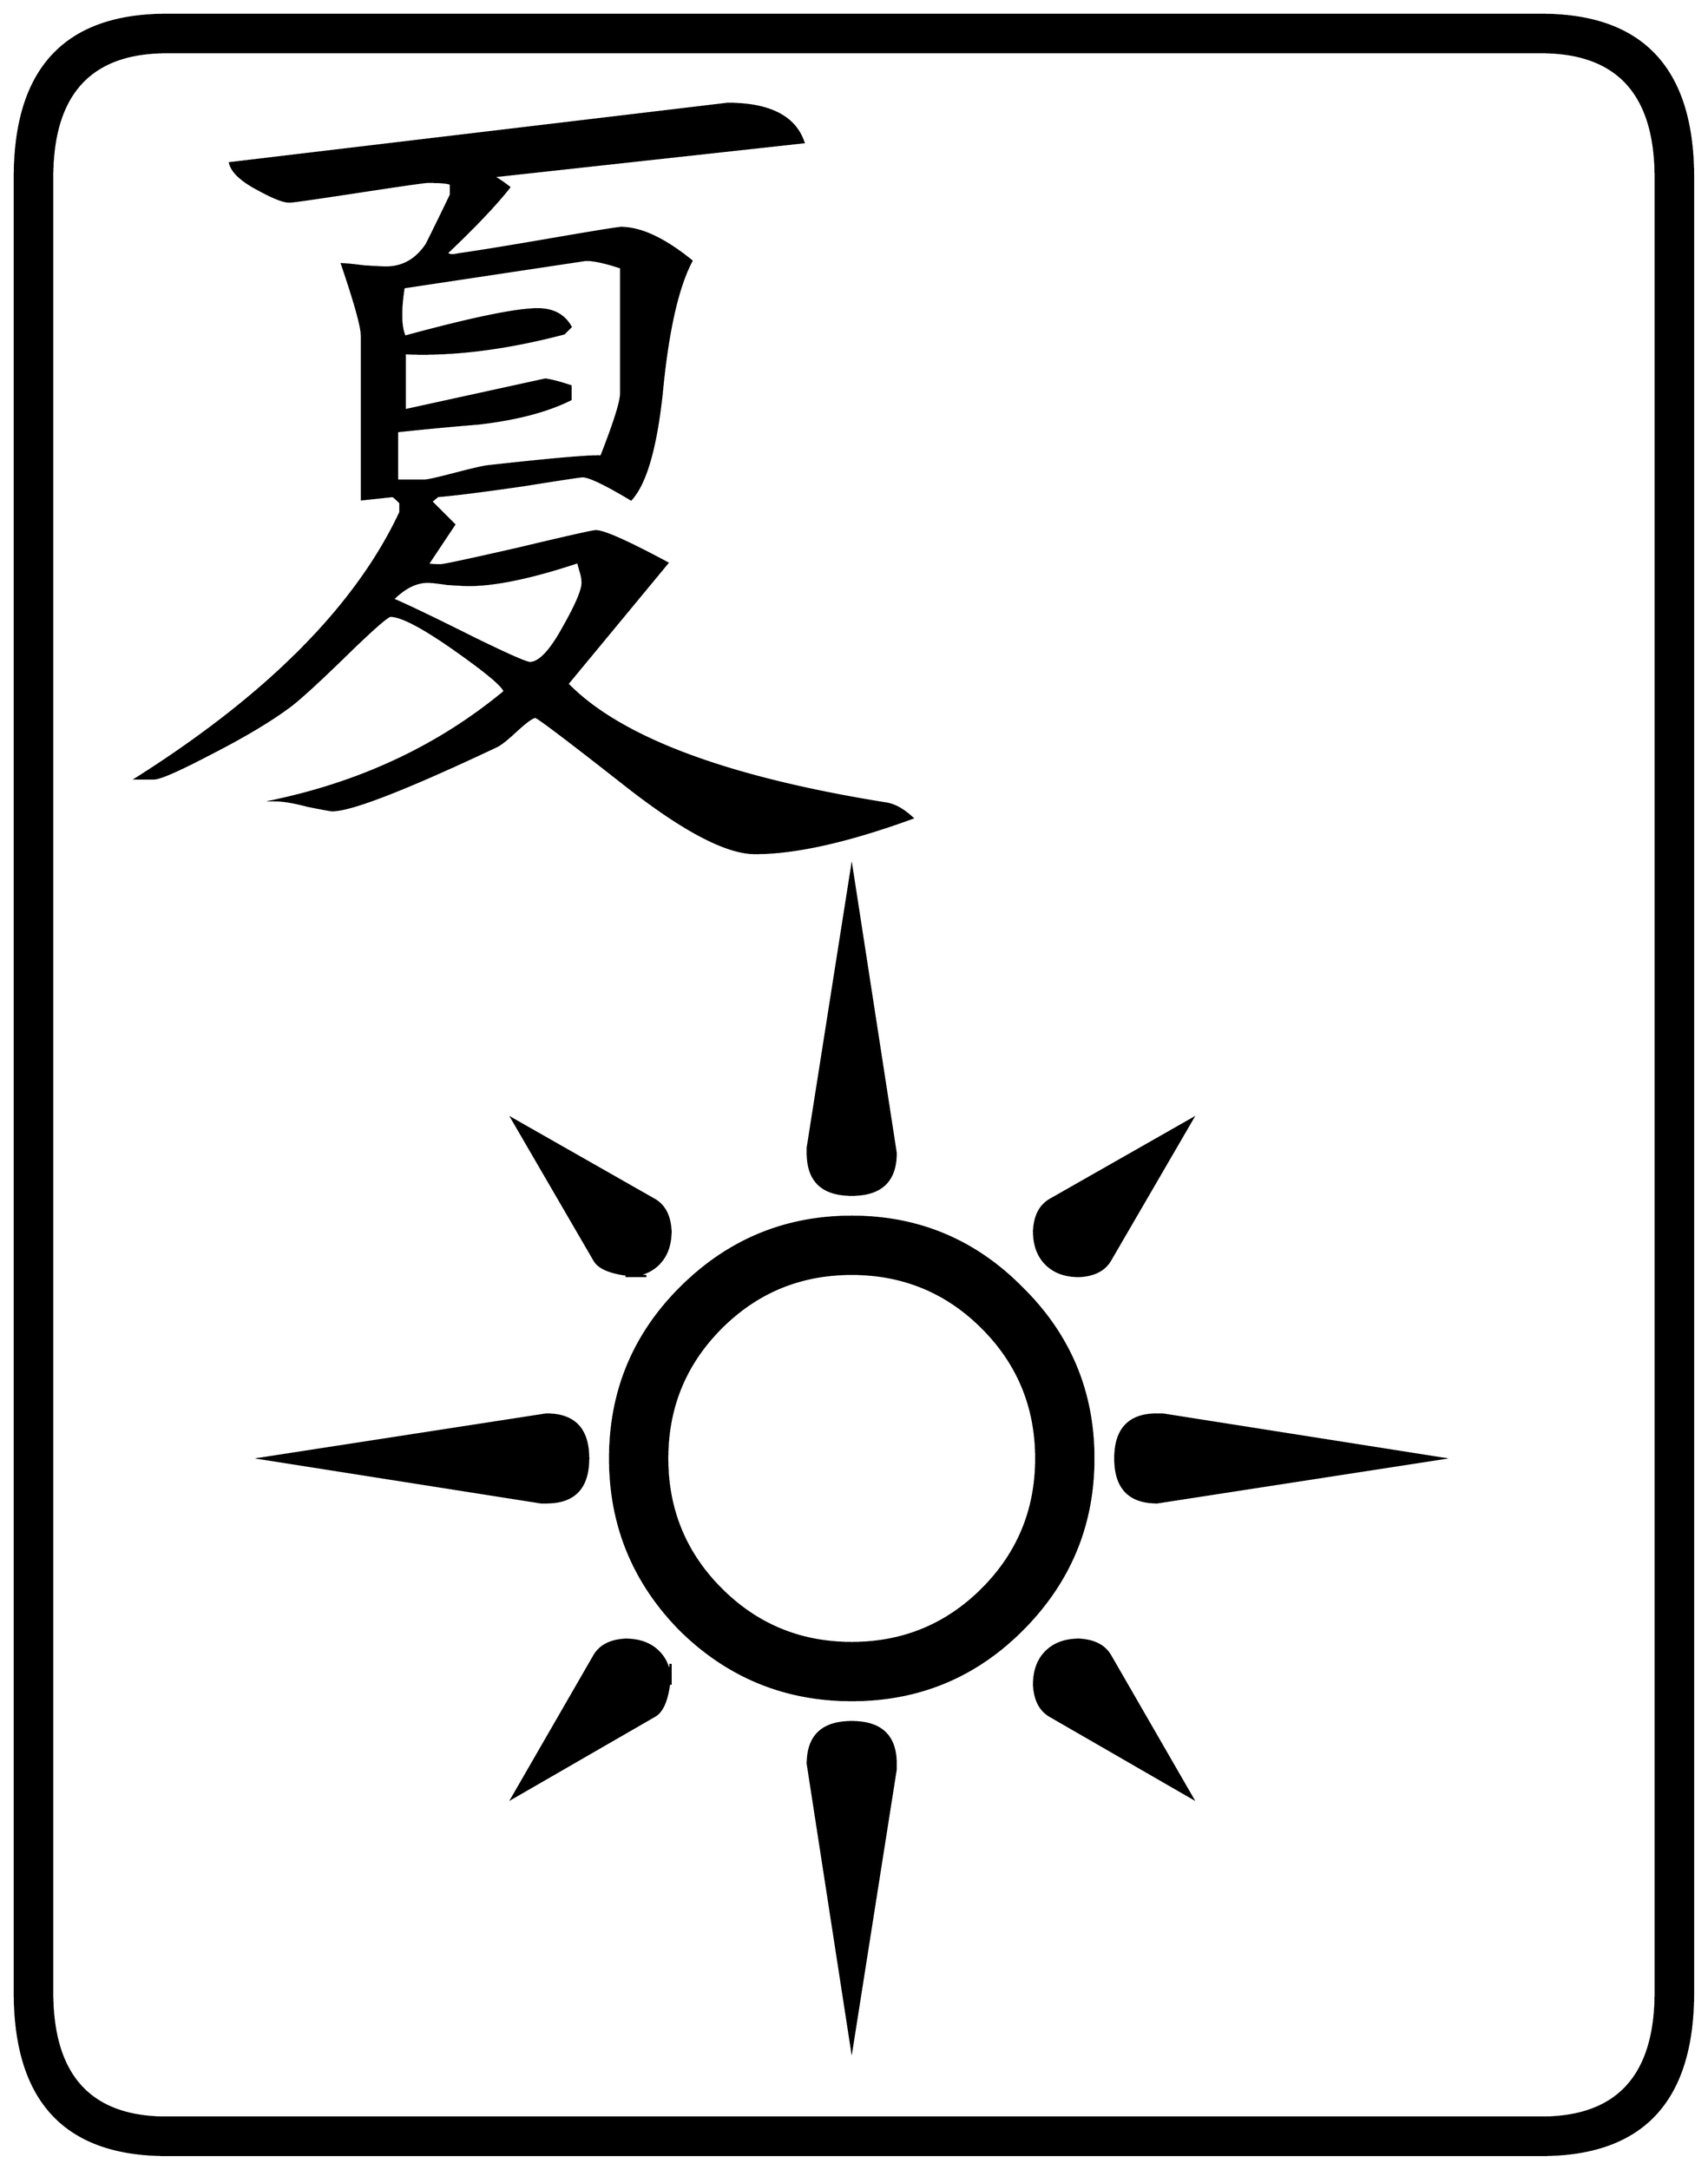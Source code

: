 


\begin{tikzpicture}[y=0.80pt, x=0.80pt, yscale=-1.0, xscale=1.0, inner sep=0pt, outer sep=0pt]
\begin{scope}[shift={(100.0,1706.0)},nonzero rule]
  \path[draw=.,fill=.,line width=1.600pt] (1578.0,244.0) .. controls
    (1578.0,342.667) and (1532.0,392.0) .. (1440.0,392.0) --
    (188.0,392.0) .. controls (96.0,392.0) and (50.0,342.667) ..
    (50.0,244.0) -- (50.0,-1408.0) .. controls (50.0,-1506.667)
    and (96.0,-1556.0) .. (188.0,-1556.0) -- (1440.0,-1556.0) ..
    controls (1532.0,-1556.0) and (1578.0,-1506.667) ..
    (1578.0,-1408.0) -- (1578.0,244.0) -- cycle(1544.0,244.0) --
    (1544.0,-1408.0) .. controls (1544.0,-1484.0) and
    (1509.333,-1522.0) .. (1440.0,-1522.0) -- (188.0,-1522.0) ..
    controls (118.667,-1522.0) and (84.0,-1484.0) ..
    (84.0,-1408.0) -- (84.0,244.0) .. controls (84.0,320.0) and
    (118.667,358.0) .. (188.0,358.0) -- (1440.0,358.0) .. controls
    (1509.333,358.0) and (1544.0,320.0) .. (1544.0,244.0) --
    cycle(867.0,-825.0) .. controls (808.333,-803.667) and
    (760.667,-793.0) .. (724.0,-793.0) .. controls (698.0,-793.0)
    and (658.667,-813.667) .. (606.0,-855.0) .. controls
    (553.333,-896.333) and (526.0,-917.0) .. (524.0,-917.0) ..
    controls (521.333,-917.0) and (515.333,-912.667) .. (506.0,-904.0)
    .. controls (497.333,-896.0) and (491.333,-891.333) ..
    (488.0,-890.0) .. controls (406.0,-851.333) and (356.333,-832.0)
    .. (339.0,-832.0) .. controls (337.667,-832.0) and
    (330.333,-833.333) .. (317.0,-836.0) .. controls (304.333,-839.333)
    and (294.667,-841.0) .. (288.0,-841.0) .. controls
    (368.0,-858.333) and (437.333,-891.333) .. (496.0,-940.0) ..
    controls (495.333,-944.667) and (480.333,-957.333) .. (451.0,-978.0)
    .. controls (421.667,-998.667) and (402.0,-1009.0) ..
    (392.0,-1009.0) .. controls (389.333,-1009.0) and
    (376.0,-997.333) .. (352.0,-974.0) .. controls (324.667,-947.333)
    and (306.667,-931.0) .. (298.0,-925.0) .. controls
    (280.667,-912.333) and (257.0,-898.333) .. (227.0,-883.0) ..
    controls (197.667,-867.667) and (180.667,-860.333) .. (176.0,-861.0)
    -- (161.0,-861.0) .. controls (281.0,-937.0) and
    (361.0,-1017.667) .. (401.0,-1103.0) -- (401.0,-1112.0) ..
    controls (397.0,-1116.0) and (394.667,-1118.0) ..
    (394.0,-1118.0) -- (366.0,-1115.0) -- (366.0,-1264.0) ..
    controls (366.0,-1272.0) and (360.0,-1293.667) ..
    (348.0,-1329.0) .. controls (350.667,-1329.0) and
    (357.333,-1328.333) .. (368.0,-1327.0) .. controls
    (378.667,-1326.333) and (385.333,-1326.0) .. (388.0,-1326.0) ..
    controls (403.333,-1326.0) and (415.667,-1333.0) ..
    (425.0,-1347.0) .. controls (432.333,-1361.667) and
    (439.667,-1376.667) .. (447.0,-1392.0) -- (447.0,-1402.0) ..
    controls (445.0,-1403.333) and (438.0,-1404.0) ..
    (426.0,-1404.0) .. controls (423.333,-1404.0) and
    (402.333,-1401.0) .. (363.0,-1395.0) .. controls
    (323.667,-1389.0) and (302.667,-1386.0) .. (300.0,-1386.0) ..
    controls (294.667,-1386.0) and (285.333,-1389.667) ..
    (272.0,-1397.0) .. controls (256.667,-1405.0) and
    (248.0,-1413.0) .. (246.0,-1421.0) -- (699.0,-1475.0) ..
    controls (737.0,-1475.0) and (760.0,-1463.333) ..
    (768.0,-1440.0) -- (485.0,-1409.0) .. controls
    (489.0,-1407.0) and (494.0,-1403.667) .. (500.0,-1399.0) ..
    controls (488.0,-1383.667) and (469.0,-1363.667) ..
    (443.0,-1339.0) .. controls (445.0,-1337.0) and
    (448.667,-1336.667) .. (454.0,-1338.0) .. controls
    (468.667,-1340.0) and (497.333,-1344.667) .. (540.0,-1352.0) ..
    controls (578.667,-1358.667) and (599.333,-1362.0) ..
    (602.0,-1362.0) .. controls (620.0,-1362.0) and
    (641.333,-1352.0) .. (666.0,-1332.0) .. controls
    (653.333,-1308.0) and (644.333,-1268.0) .. (639.0,-1212.0) ..
    controls (633.667,-1162.0) and (624.333,-1129.667) ..
    (611.0,-1115.0) .. controls (587.667,-1129.0) and
    (573.0,-1136.0) .. (567.0,-1136.0) .. controls
    (565.0,-1136.0) and (547.333,-1133.333) .. (514.0,-1128.0) ..
    controls (477.333,-1122.667) and (451.0,-1119.333) ..
    (435.0,-1118.0) -- (429.0,-1113.0) -- (450.0,-1092.0) ..
    controls (450.0,-1092.0) and (442.0,-1080.0) ..
    (426.0,-1056.0) .. controls (426.667,-1055.333) and
    (430.667,-1055.0) .. (438.0,-1055.0) .. controls
    (440.667,-1055.0) and (464.0,-1060.0) .. (508.0,-1070.0) ..
    controls (552.667,-1080.667) and (576.333,-1086.0) ..
    (579.0,-1086.0) .. controls (586.333,-1086.0) and
    (608.0,-1076.333) .. (644.0,-1057.0) -- (553.0,-947.0) ..
    controls (601.0,-897.667) and (698.0,-861.333) .. (844.0,-838.0)
    .. controls (851.333,-836.667) and (859.0,-832.333) ..
    (867.0,-825.0) -- cycle(1122.0,-551.0) -- (1047.0,-422.0) ..
    controls (1041.667,-413.333) and (1032.333,-408.667) ..
    (1019.0,-408.0) .. controls (1006.333,-408.0) and
    (996.333,-411.667) .. (989.0,-419.0) .. controls (981.667,-426.333)
    and (978.0,-436.333) .. (978.0,-449.0) .. controls
    (978.667,-462.333) and (983.333,-471.667) .. (992.0,-477.0) --
    (1122.0,-551.0) -- cycle(852.0,-520.0) .. controls
    (852.0,-494.667) and (838.667,-482.0) .. (812.0,-482.0) ..
    controls (785.333,-482.0) and (772.0,-494.667) .. (772.0,-520.0)
    -- (772.0,-525.0) -- (812.0,-779.0) -- (852.0,-520.0) --
    cycle(1349.0,-242.0) -- (1090.0,-202.0) .. controls
    (1064.667,-202.0) and (1052.0,-215.333) .. (1052.0,-242.0) ..
    controls (1052.0,-268.667) and (1064.667,-282.0) ..
    (1090.0,-282.0) -- (1095.0,-282.0) -- (1349.0,-242.0) --
    cycle(1122.0,67.0) -- (992.0,-8.0) .. controls (983.333,-13.333)
    and (978.667,-22.667) .. (978.0,-36.0) .. controls (978.0,-48.667)
    and (981.667,-58.667) .. (989.0,-66.0) .. controls (996.333,-73.333)
    and (1006.333,-77.0) .. (1019.0,-77.0) .. controls
    (1032.333,-76.333) and (1041.667,-71.667) .. (1047.0,-63.0) --
    (1122.0,67.0) -- cycle(625.0,-408.0) .. controls
    (599.0,-408.667) and (583.333,-413.333) .. (578.0,-422.0) --
    (503.0,-551.0) -- (633.0,-477.0) .. controls (641.667,-471.667)
    and (646.333,-462.333) .. (647.0,-449.0) .. controls
    (647.0,-436.333) and (643.333,-426.333) .. (636.0,-419.0) ..
    controls (628.667,-411.667) and (618.667,-408.0) .. (606.0,-408.0)
    -- cycle(1032.0,-242.0) .. controls (1032.0,-181.333) and
    (1010.333,-129.333) .. (967.0,-86.0) .. controls (924.333,-43.333)
    and (872.667,-22.0) .. (812.0,-22.0) .. controls (751.333,-22.0)
    and (699.333,-43.333) .. (656.0,-86.0) .. controls
    (613.333,-129.333) and (592.0,-181.333) .. (592.0,-242.0) ..
    controls (592.0,-302.667) and (613.333,-354.333) .. (656.0,-397.0)
    .. controls (699.333,-440.333) and (751.333,-462.0) ..
    (812.0,-462.0) .. controls (872.667,-462.0) and (924.333,-440.333)
    .. (967.0,-397.0) .. controls (1010.333,-354.333) and
    (1032.0,-302.667) .. (1032.0,-242.0) -- cycle(572.0,-242.0) ..
    controls (572.0,-215.333) and (559.333,-202.0) .. (534.0,-202.0)
    -- (529.0,-202.0) -- (275.0,-242.0) -- (534.0,-282.0) ..
    controls (559.333,-282.0) and (572.0,-268.667) .. (572.0,-242.0)
    -- cycle(852.0,41.0) -- (812.0,295.0) -- (772.0,36.0) ..
    controls (772.0,10.667) and (785.333,-2.0) .. (812.0,-2.0) ..
    controls (838.667,-2.0) and (852.0,10.667) .. (852.0,36.0) --
    (852.0,41.0) -- cycle(647.0,-55.0) .. controls (646.333,-29.0)
    and (641.667,-13.333) .. (633.0,-8.0) -- (503.0,67.0) --
    (578.0,-63.0) .. controls (583.333,-71.667) and (592.667,-76.333) ..
    (606.0,-77.0) .. controls (618.667,-77.0) and (628.667,-73.333) ..
    (636.0,-66.0) .. controls (643.333,-58.667) and (647.0,-48.667) ..
    (647.0,-36.0) -- cycle(602.0,-1211.0) -- (602.0,-1326.0) ..
    controls (588.0,-1330.667) and (577.333,-1333.0) ..
    (570.0,-1333.0) -- (404.0,-1308.0) .. controls
    (400.667,-1286.667) and (401.0,-1271.667) .. (405.0,-1263.0) ..
    controls (466.333,-1279.667) and (506.667,-1288.0) ..
    (526.0,-1288.0) .. controls (540.0,-1288.0) and
    (550.0,-1282.667) .. (556.0,-1272.0) -- (550.0,-1266.0) ..
    controls (496.667,-1252.0) and (448.333,-1246.0) ..
    (405.0,-1248.0) .. controls (405.0,-1248.0) and
    (405.0,-1230.667) .. (405.0,-1196.0) -- (533.0,-1224.0) ..
    controls (538.333,-1223.333) and (546.0,-1221.333) ..
    (556.0,-1218.0) -- (556.0,-1206.0) .. controls
    (534.667,-1195.333) and (506.667,-1188.0) .. (472.0,-1184.0) ..
    controls (447.333,-1182.0) and (422.667,-1179.667) ..
    (398.0,-1177.0) -- (398.0,-1132.0) -- (423.0,-1132.0) ..
    controls (425.667,-1132.0) and (434.667,-1134.0) ..
    (450.0,-1138.0) .. controls (465.333,-1142.0) and
    (475.333,-1144.333) .. (480.0,-1145.0) .. controls
    (540.0,-1151.667) and (574.667,-1154.667) .. (584.0,-1154.0) ..
    controls (596.0,-1184.667) and (602.0,-1203.667) ..
    (602.0,-1211.0) -- cycle(567.0,-1039.0) .. controls
    (567.0,-1042.333) and (566.333,-1046.0) .. (565.0,-1050.0) ..
    controls (563.667,-1054.667) and (563.0,-1057.333) ..
    (563.0,-1058.0) .. controls (521.0,-1044.0) and
    (487.667,-1037.0) .. (463.0,-1037.0) .. controls
    (460.333,-1037.0) and (454.0,-1037.333) .. (444.0,-1038.0) ..
    controls (434.667,-1039.333) and (428.667,-1040.0) ..
    (426.0,-1040.0) .. controls (415.333,-1040.0) and
    (404.667,-1034.667) .. (394.0,-1024.0) .. controls
    (406.667,-1018.667) and (431.667,-1006.667) .. (469.0,-988.0) ..
    controls (499.0,-973.333) and (515.667,-966.0) .. (519.0,-966.0)
    .. controls (527.667,-966.0) and (538.0,-977.0) ..
    (550.0,-999.0) .. controls (561.333,-1019.0) and
    (567.0,-1032.333) .. (567.0,-1039.0) -- cycle(980.0,-242.0) ..
    controls (980.0,-288.667) and (963.667,-328.333) .. (931.0,-361.0)
    .. controls (898.333,-393.667) and (858.667,-410.0) ..
    (812.0,-410.0) .. controls (765.333,-410.0) and (725.667,-393.667)
    .. (693.0,-361.0) .. controls (660.333,-328.333) and
    (644.0,-288.667) .. (644.0,-242.0) .. controls (644.0,-195.333)
    and (660.333,-155.667) .. (693.0,-123.0) .. controls
    (725.667,-90.333) and (765.333,-74.0) .. (812.0,-74.0) .. controls
    (858.667,-74.0) and (898.333,-90.333) .. (931.0,-123.0) ..
    controls (963.667,-155.667) and (980.0,-195.333) .. (980.0,-242.0)
    -- cycle;
\end{scope}

\end{tikzpicture}

